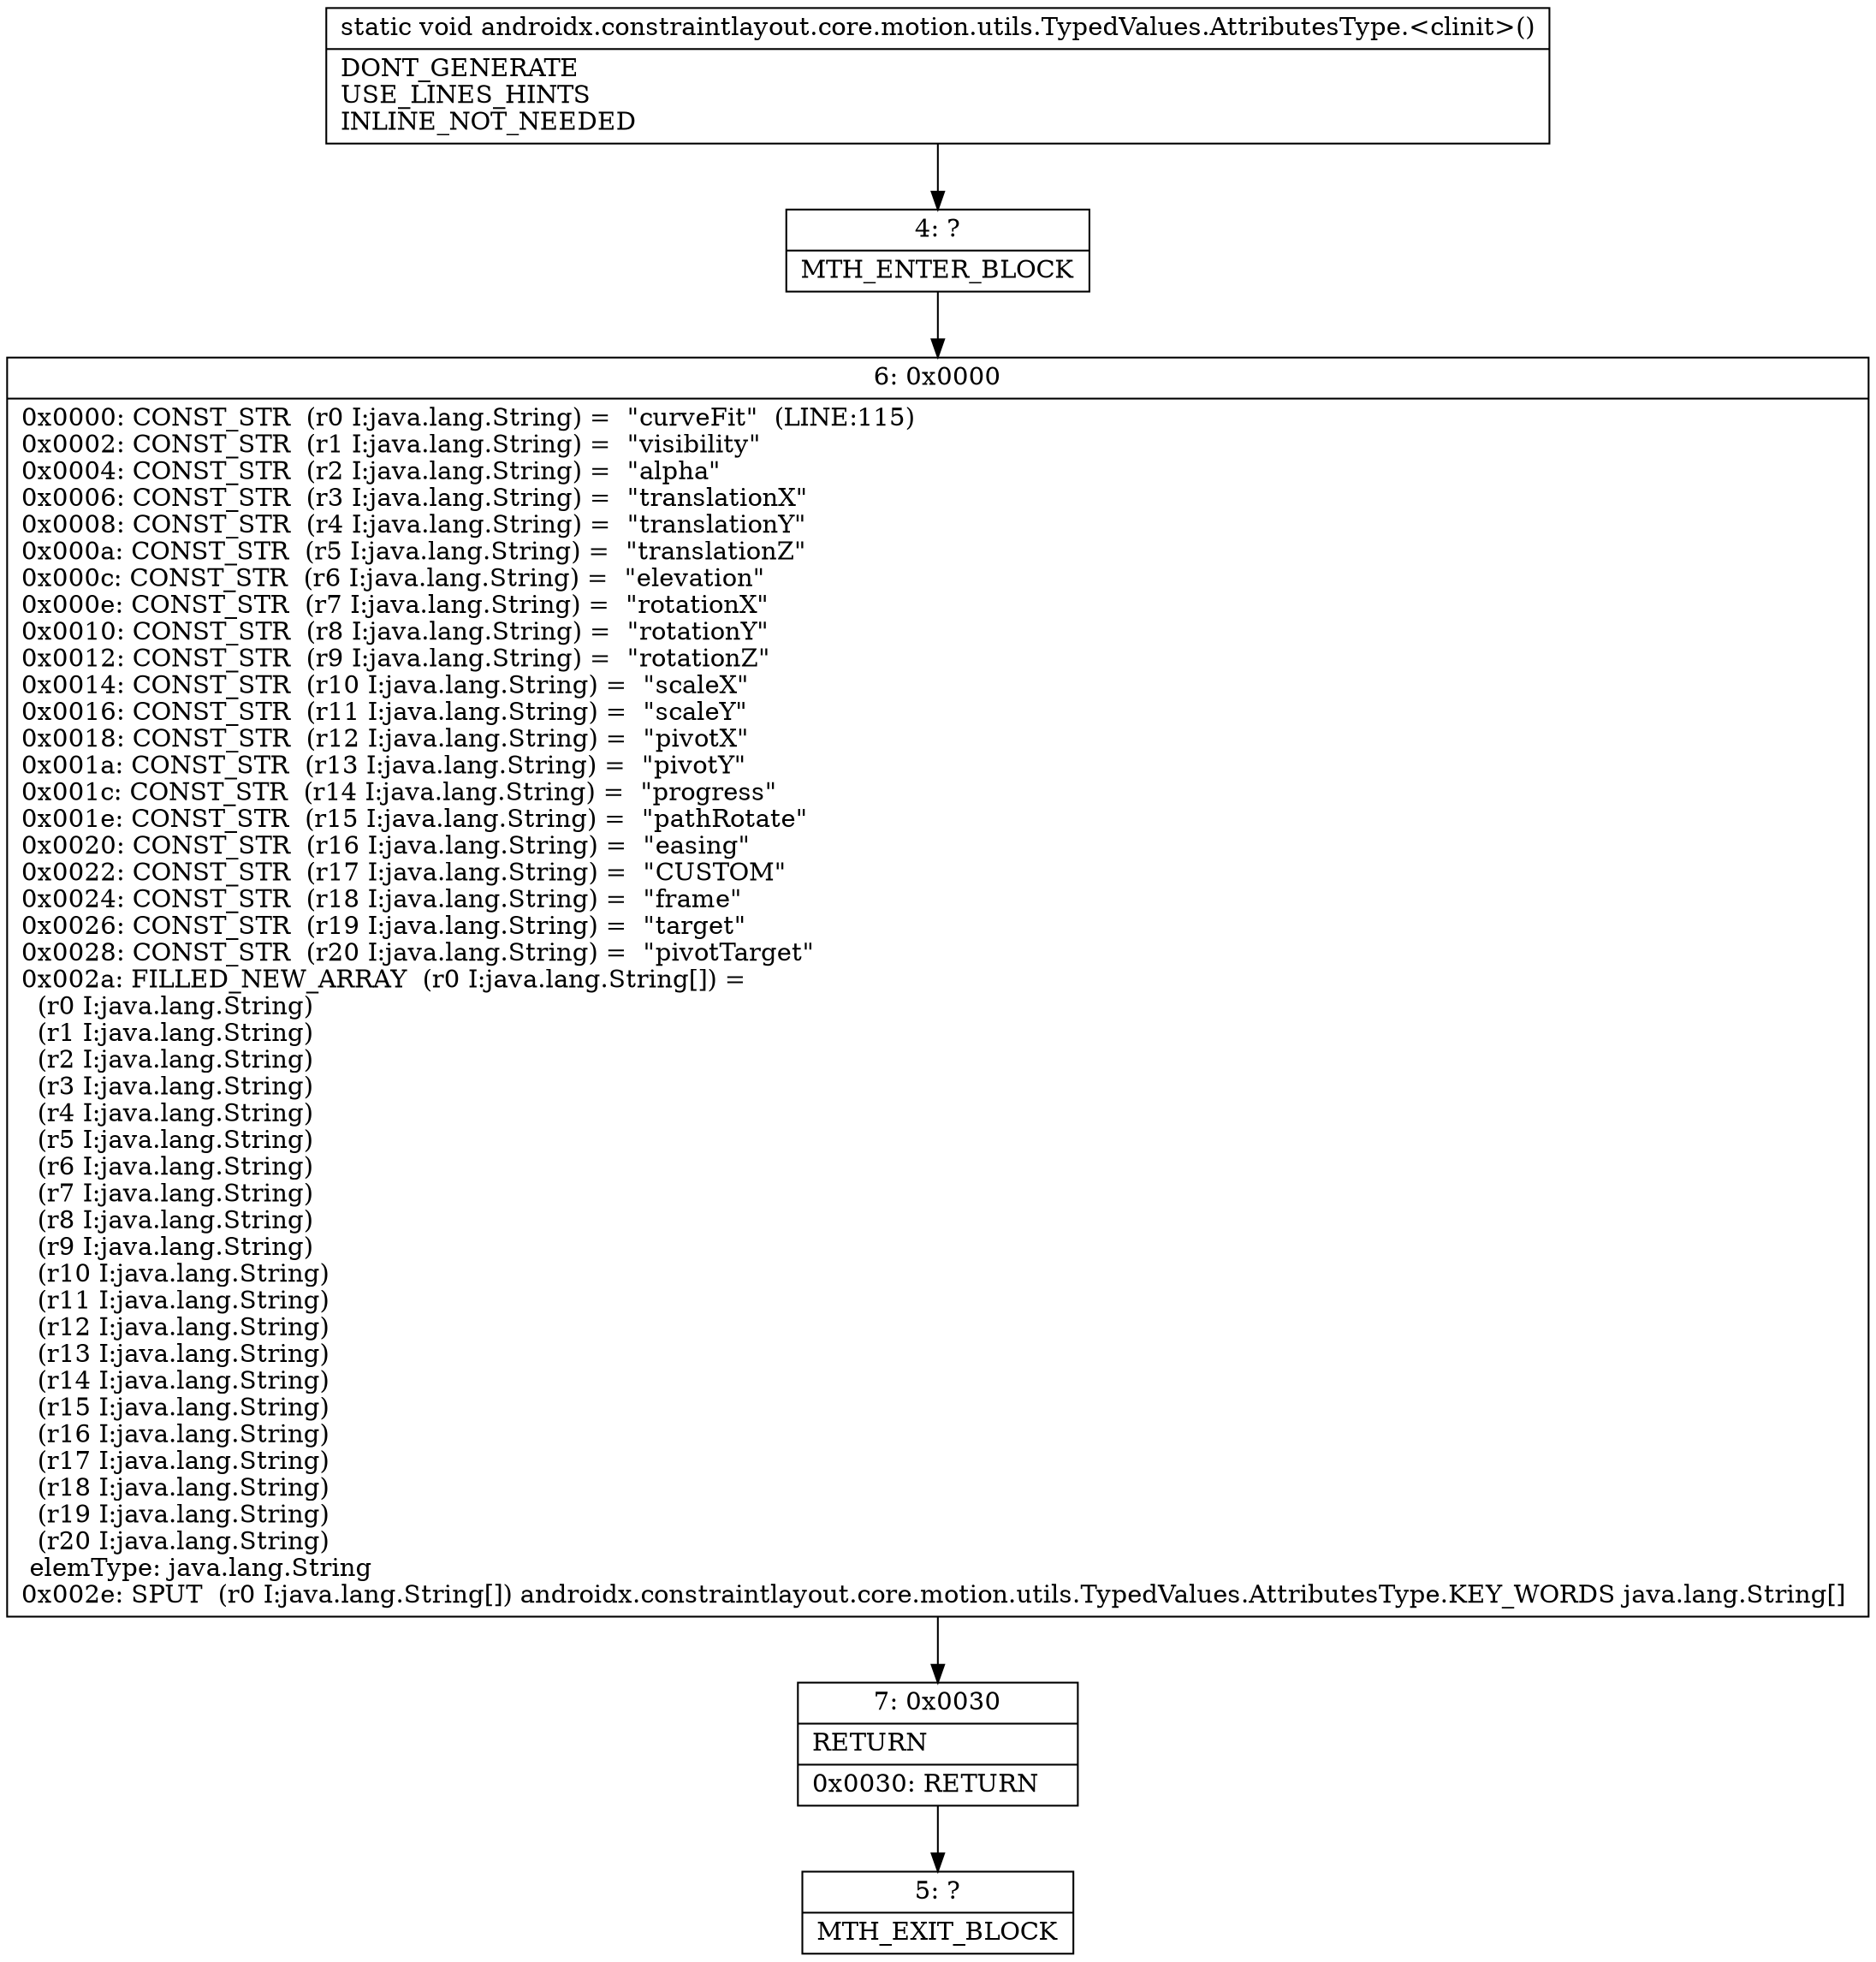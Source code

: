 digraph "CFG forandroidx.constraintlayout.core.motion.utils.TypedValues.AttributesType.\<clinit\>()V" {
Node_4 [shape=record,label="{4\:\ ?|MTH_ENTER_BLOCK\l}"];
Node_6 [shape=record,label="{6\:\ 0x0000|0x0000: CONST_STR  (r0 I:java.lang.String) =  \"curveFit\"  (LINE:115)\l0x0002: CONST_STR  (r1 I:java.lang.String) =  \"visibility\" \l0x0004: CONST_STR  (r2 I:java.lang.String) =  \"alpha\" \l0x0006: CONST_STR  (r3 I:java.lang.String) =  \"translationX\" \l0x0008: CONST_STR  (r4 I:java.lang.String) =  \"translationY\" \l0x000a: CONST_STR  (r5 I:java.lang.String) =  \"translationZ\" \l0x000c: CONST_STR  (r6 I:java.lang.String) =  \"elevation\" \l0x000e: CONST_STR  (r7 I:java.lang.String) =  \"rotationX\" \l0x0010: CONST_STR  (r8 I:java.lang.String) =  \"rotationY\" \l0x0012: CONST_STR  (r9 I:java.lang.String) =  \"rotationZ\" \l0x0014: CONST_STR  (r10 I:java.lang.String) =  \"scaleX\" \l0x0016: CONST_STR  (r11 I:java.lang.String) =  \"scaleY\" \l0x0018: CONST_STR  (r12 I:java.lang.String) =  \"pivotX\" \l0x001a: CONST_STR  (r13 I:java.lang.String) =  \"pivotY\" \l0x001c: CONST_STR  (r14 I:java.lang.String) =  \"progress\" \l0x001e: CONST_STR  (r15 I:java.lang.String) =  \"pathRotate\" \l0x0020: CONST_STR  (r16 I:java.lang.String) =  \"easing\" \l0x0022: CONST_STR  (r17 I:java.lang.String) =  \"CUSTOM\" \l0x0024: CONST_STR  (r18 I:java.lang.String) =  \"frame\" \l0x0026: CONST_STR  (r19 I:java.lang.String) =  \"target\" \l0x0028: CONST_STR  (r20 I:java.lang.String) =  \"pivotTarget\" \l0x002a: FILLED_NEW_ARRAY  (r0 I:java.lang.String[]) = \l  (r0 I:java.lang.String)\l  (r1 I:java.lang.String)\l  (r2 I:java.lang.String)\l  (r3 I:java.lang.String)\l  (r4 I:java.lang.String)\l  (r5 I:java.lang.String)\l  (r6 I:java.lang.String)\l  (r7 I:java.lang.String)\l  (r8 I:java.lang.String)\l  (r9 I:java.lang.String)\l  (r10 I:java.lang.String)\l  (r11 I:java.lang.String)\l  (r12 I:java.lang.String)\l  (r13 I:java.lang.String)\l  (r14 I:java.lang.String)\l  (r15 I:java.lang.String)\l  (r16 I:java.lang.String)\l  (r17 I:java.lang.String)\l  (r18 I:java.lang.String)\l  (r19 I:java.lang.String)\l  (r20 I:java.lang.String)\l elemType: java.lang.String \l0x002e: SPUT  (r0 I:java.lang.String[]) androidx.constraintlayout.core.motion.utils.TypedValues.AttributesType.KEY_WORDS java.lang.String[] \l}"];
Node_7 [shape=record,label="{7\:\ 0x0030|RETURN\l|0x0030: RETURN   \l}"];
Node_5 [shape=record,label="{5\:\ ?|MTH_EXIT_BLOCK\l}"];
MethodNode[shape=record,label="{static void androidx.constraintlayout.core.motion.utils.TypedValues.AttributesType.\<clinit\>()  | DONT_GENERATE\lUSE_LINES_HINTS\lINLINE_NOT_NEEDED\l}"];
MethodNode -> Node_4;Node_4 -> Node_6;
Node_6 -> Node_7;
Node_7 -> Node_5;
}

